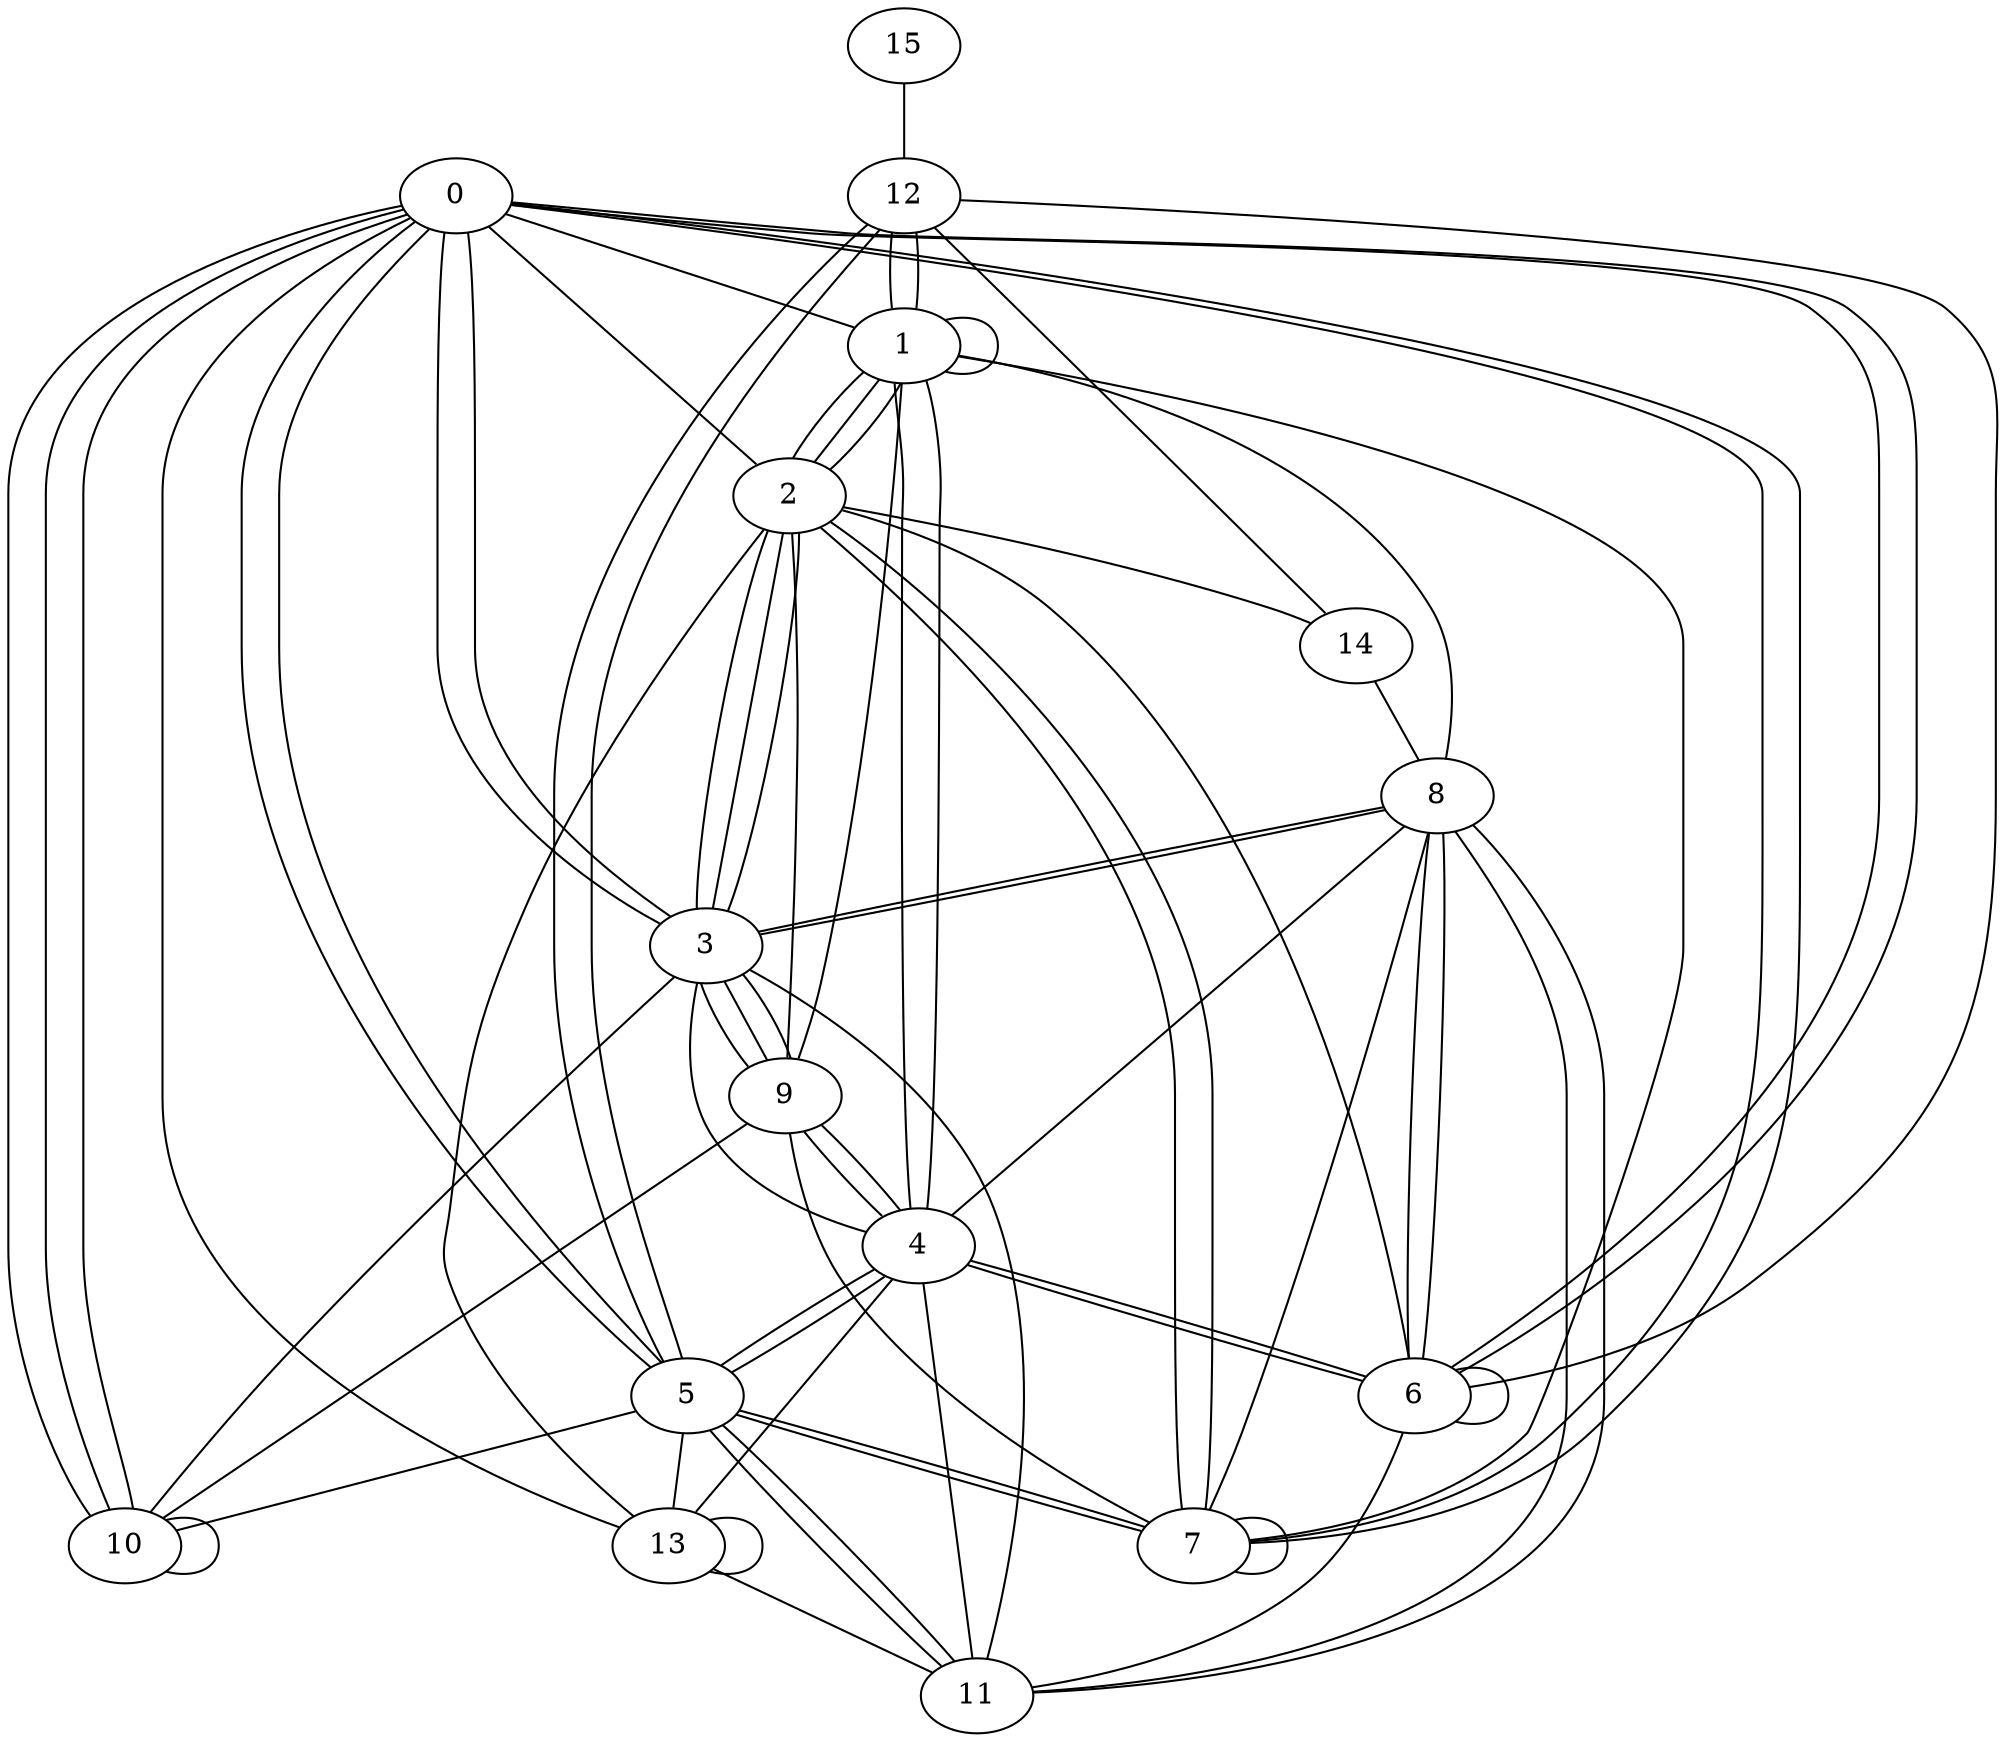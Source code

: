 graph G {
0;
1;
2;
3;
4;
5;
6;
7;
8;
9;
10;
11;
12;
13;
14;
15;
4--1 ;
10--10 ;
0--6 ;
13--13 ;
7--5 ;
0--13 ;
12--1 ;
0--10 ;
2--7 ;
0--10 ;
6--6 ;
4--6 ;
9--7 ;
13--11 ;
5--11 ;
5--10 ;
3--0 ;
7--0 ;
9--3 ;
15--12 ;
2--3 ;
0--1 ;
0--5 ;
9--10 ;
6--4 ;
4--13 ;
1--2 ;
6--8 ;
8--3 ;
0--10 ;
7--7 ;
11--4 ;
14--8 ;
2--0 ;
3--9 ;
12--6 ;
9--4 ;
3--10 ;
12--5 ;
12--14 ;
4--5 ;
1--4 ;
2--3 ;
3--9 ;
12--5 ;
1--9 ;
6--0 ;
4--3 ;
8--6 ;
11--3 ;
12--1 ;
5--0 ;
6--11 ;
5--11 ;
5--4 ;
5--13 ;
4--8 ;
3--2 ;
2--6 ;
4--9 ;
2--1 ;
13--2 ;
0--3 ;
2--1 ;
8--7 ;
1--7 ;
0--7 ;
1--1 ;
2--9 ;
1--8 ;
2--7 ;
11--8 ;
3--8 ;
11--8 ;
5--7 ;
2--14 ;
}
